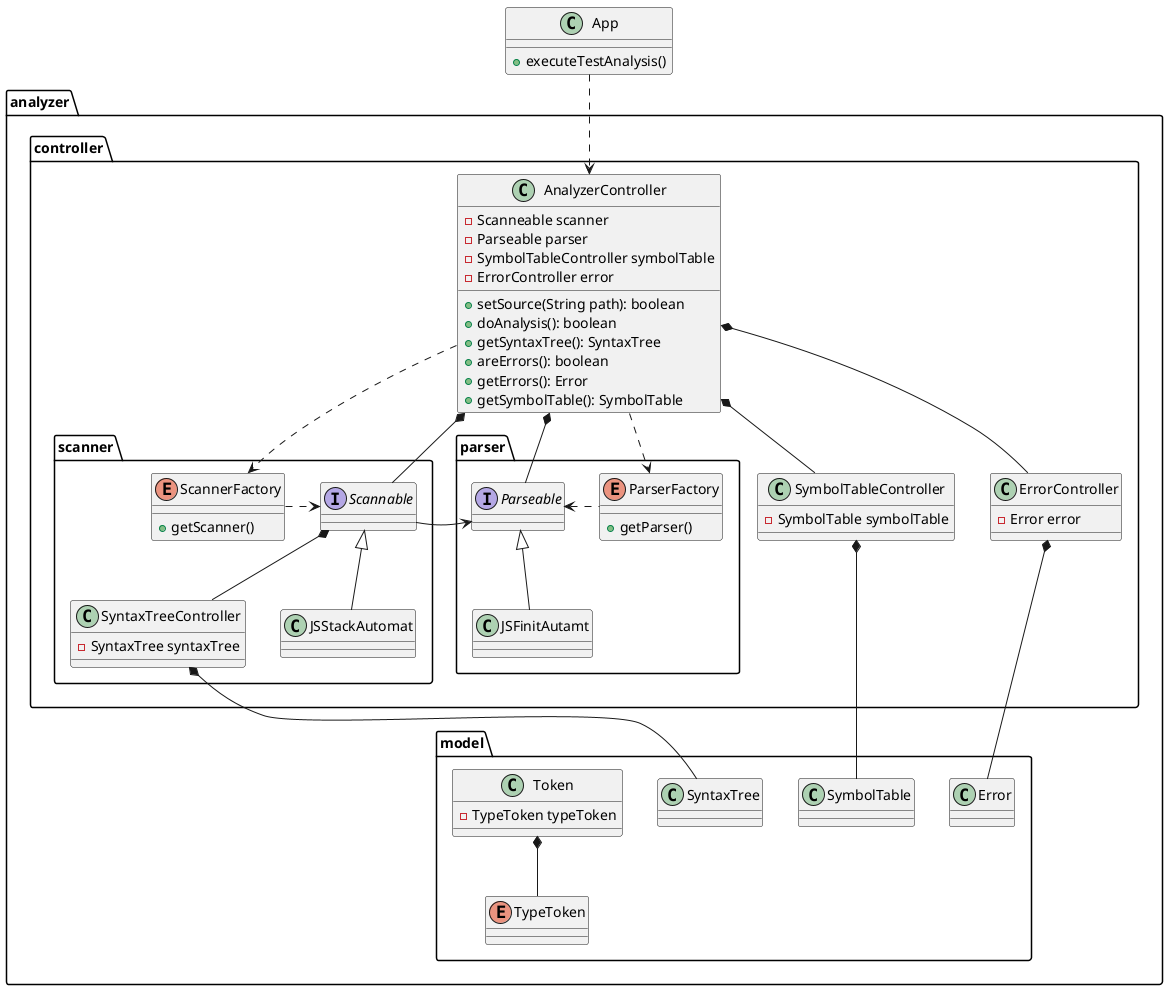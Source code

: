 @startuml classdiagram


class App{
    +executeTestAnalysis()
}

package analyzer{

    package controller{

        class AnalyzerController{
            -Scanneable scanner
            -Parseable parser
            -SymbolTableController symbolTable
            -ErrorController error
            +setSource(String path): boolean
            +doAnalysis(): boolean
            +getSyntaxTree(): SyntaxTree
            +areErrors(): boolean
            +getErrors(): Error
            +getSymbolTable(): SymbolTable
        }

        class SymbolTableController{
            -SymbolTable symbolTable

        }

        class ErrorController{
            -Error error

        }


        package scanner{

            enum ScannerFactory{
                +getScanner()
            }


            class SyntaxTreeController{
                -SyntaxTree syntaxTree

            }

            interface Scannable{

            }

            class JSStackAutomat{

            }

            JSStackAutomat -up-|> Scannable
            Scannable *-- SyntaxTreeController

            ScannerFactory .right.> Scannable


        }

        package parser{

            enum ParserFactory{
                +getParser()
            }

            interface Parseable{

            }

            class JSFinitAutamt{

            }

            JSFinitAutamt -up-|> Parseable
            ParserFactory .left.> Parseable

        }



        AnalyzerController *-- Parseable
        AnalyzerController *-- Scannable
        AnalyzerController *-- SymbolTableController
        AnalyzerController *-- ErrorController

        AnalyzerController ..> ParserFactory
        AnalyzerController ..> ScannerFactory

        Scannable -right-> Parseable

    }


    package model{

        class Error{

        }

        class SyntaxTree{

        }

        class SymbolTable


        class Token{
            -TypeToken typeToken
        }

        enum TypeToken{

        }

        Token *-- TypeToken

    }

    SymbolTableController *-- SymbolTable
    ErrorController *-- Error

    SyntaxTreeController *-- SyntaxTree

    

    

}


App .down.> AnalyzerController



@enduml